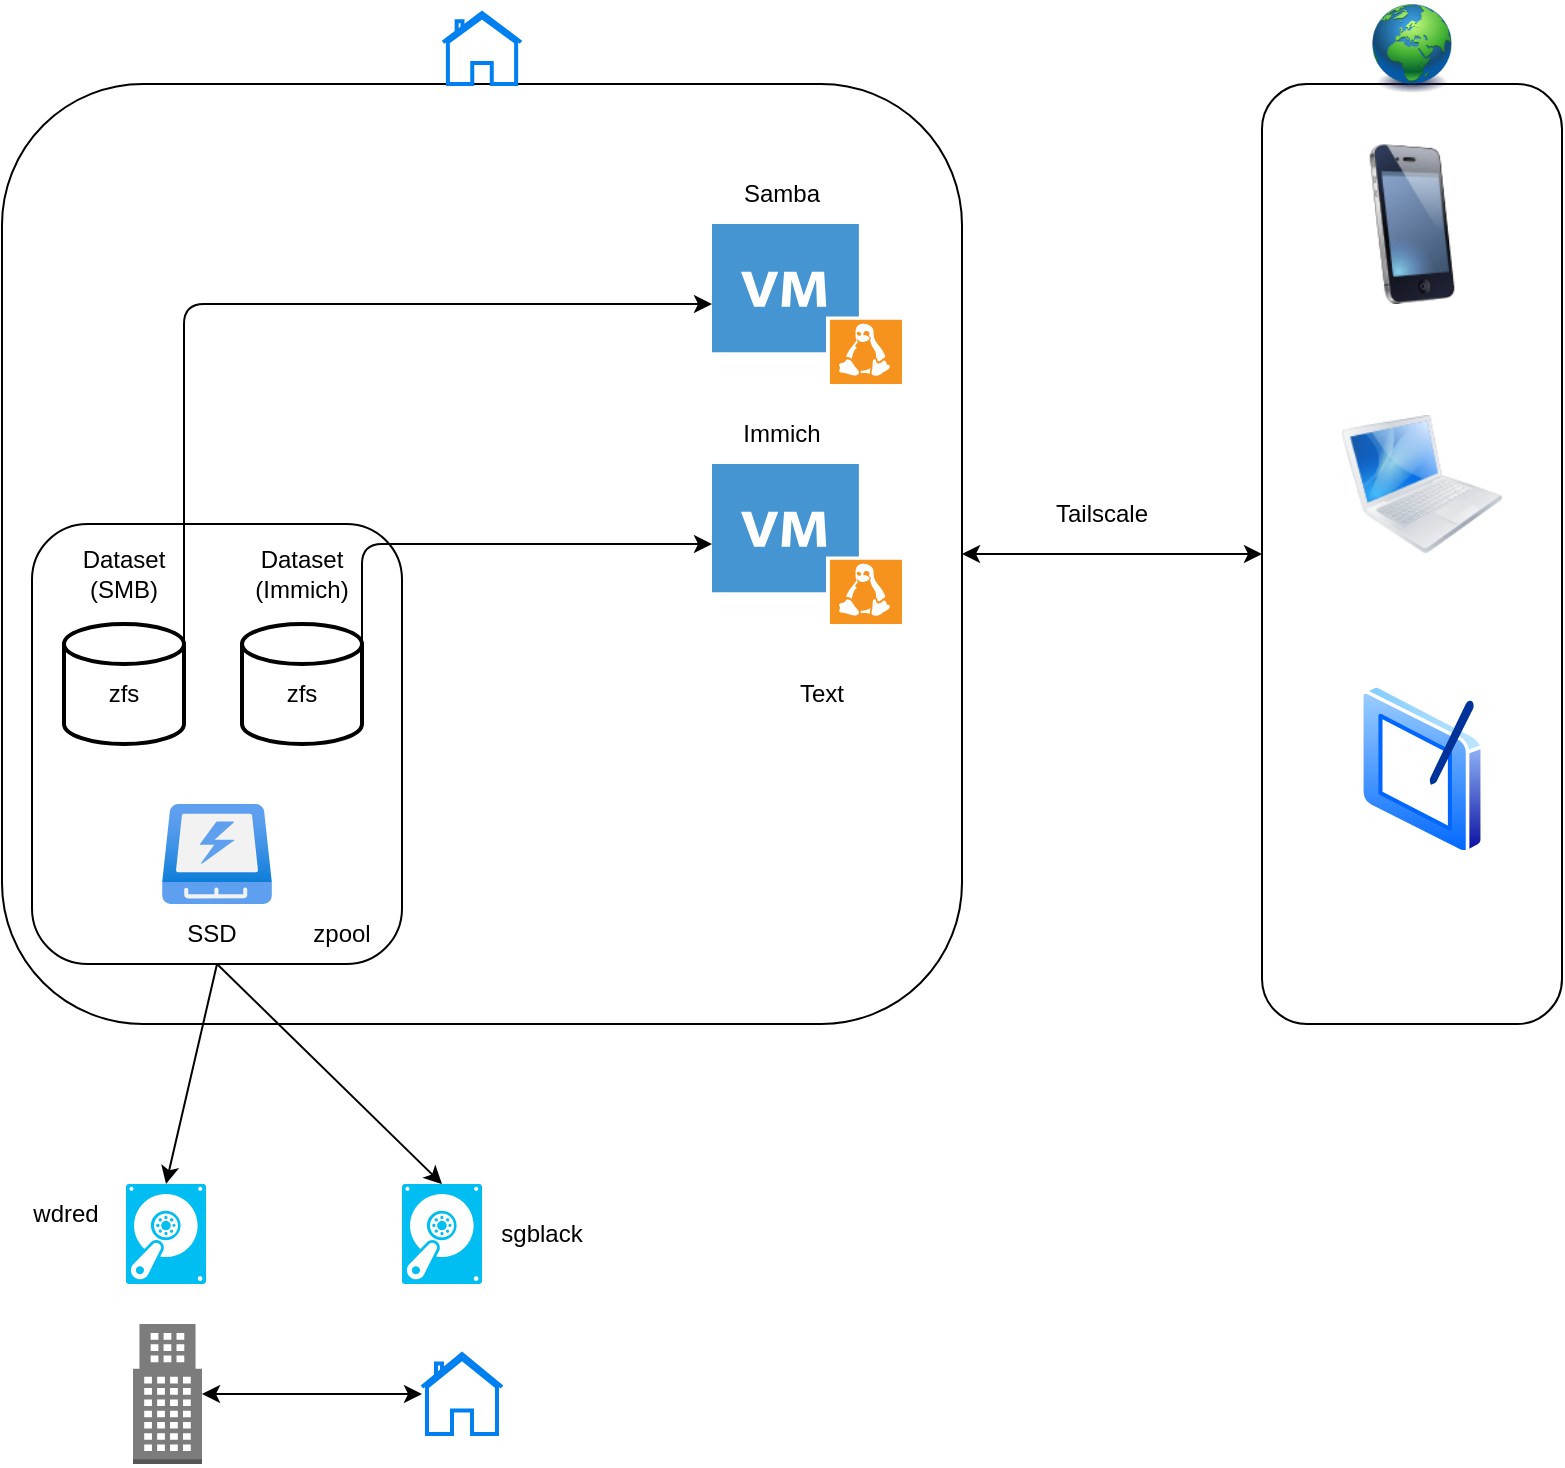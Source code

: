<mxfile>
    <diagram id="UHk2xnjYhgRBFFR_S6qz" name="Page-1">
        <mxGraphModel dx="872" dy="1895" grid="1" gridSize="10" guides="1" tooltips="1" connect="1" arrows="1" fold="1" page="1" pageScale="1" pageWidth="827" pageHeight="1169" math="0" shadow="0">
            <root>
                <mxCell id="0"/>
                <mxCell id="1" parent="0"/>
                <mxCell id="3" value="" style="shape=image;imageAspect=0;aspect=fixed;verticalLabelPosition=bottom;verticalAlign=top;image=https://external-content.duckduckgo.com/iu/?u=https%3A%2F%2Fimg.icons8.com%2Fcolor%2F452%2Fproxmox.png&amp;f=1&amp;nofb=1&amp;ipt=fd32f93c1a0a7fb2aea71751b80f649e61991e07e16dcbdf2c339c5d8e0adb43;" vertex="1" parent="1">
                    <mxGeometry x="50" y="50" width="82" height="82" as="geometry"/>
                </mxCell>
                <mxCell id="53" style="edgeStyle=none;html=1;entryX=0;entryY=0.5;entryDx=0;entryDy=0;startArrow=classic;startFill=1;" edge="1" parent="1" source="4" target="51">
                    <mxGeometry relative="1" as="geometry"/>
                </mxCell>
                <mxCell id="4" value="" style="rounded=1;whiteSpace=wrap;html=1;fillColor=none;" vertex="1" parent="1">
                    <mxGeometry x="30" y="40" width="480" height="470" as="geometry"/>
                </mxCell>
                <mxCell id="5" value="" style="image;aspect=fixed;html=1;points=[];align=center;fontSize=12;image=img/lib/azure2/general/SSD.svg;" vertex="1" parent="1">
                    <mxGeometry x="110" y="400" width="55" height="50" as="geometry"/>
                </mxCell>
                <mxCell id="8" value="" style="shadow=0;dashed=0;html=1;strokeColor=none;fillColor=#4495D1;labelPosition=center;verticalLabelPosition=bottom;verticalAlign=top;align=center;outlineConnect=0;shape=mxgraph.veeam.vm_linux;" vertex="1" parent="1">
                    <mxGeometry x="385" y="110" width="95" height="80" as="geometry"/>
                </mxCell>
                <mxCell id="9" value="" style="shadow=0;dashed=0;html=1;strokeColor=none;fillColor=#4495D1;labelPosition=center;verticalLabelPosition=bottom;verticalAlign=top;align=center;outlineConnect=0;shape=mxgraph.veeam.vm_linux;" vertex="1" parent="1">
                    <mxGeometry x="385" y="230" width="95" height="80" as="geometry"/>
                </mxCell>
                <mxCell id="29" style="edgeStyle=none;html=1;exitX=1;exitY=0.5;exitDx=0;exitDy=0;exitPerimeter=0;" edge="1" parent="1" source="11" target="8">
                    <mxGeometry relative="1" as="geometry">
                        <Array as="points">
                            <mxPoint x="121" y="150"/>
                        </Array>
                    </mxGeometry>
                </mxCell>
                <mxCell id="11" value="" style="strokeWidth=2;html=1;shape=mxgraph.flowchart.database;whiteSpace=wrap;" vertex="1" parent="1">
                    <mxGeometry x="61" y="310" width="60" height="60" as="geometry"/>
                </mxCell>
                <mxCell id="25" style="edgeStyle=none;html=1;exitX=1;exitY=0.5;exitDx=0;exitDy=0;exitPerimeter=0;" edge="1" parent="1" source="12" target="9">
                    <mxGeometry relative="1" as="geometry">
                        <Array as="points">
                            <mxPoint x="210" y="270"/>
                        </Array>
                    </mxGeometry>
                </mxCell>
                <mxCell id="12" value="" style="strokeWidth=2;html=1;shape=mxgraph.flowchart.database;whiteSpace=wrap;" vertex="1" parent="1">
                    <mxGeometry x="150" y="310" width="60" height="60" as="geometry"/>
                </mxCell>
                <mxCell id="13" value="SSD" style="text;strokeColor=none;align=center;fillColor=none;html=1;verticalAlign=middle;whiteSpace=wrap;rounded=0;" vertex="1" parent="1">
                    <mxGeometry x="105" y="450" width="60" height="30" as="geometry"/>
                </mxCell>
                <mxCell id="14" value="Dataset&lt;div&gt;(SMB)&lt;/div&gt;" style="text;strokeColor=none;align=center;fillColor=none;html=1;verticalAlign=middle;whiteSpace=wrap;rounded=0;" vertex="1" parent="1">
                    <mxGeometry x="61" y="270" width="60" height="30" as="geometry"/>
                </mxCell>
                <mxCell id="15" value="Dataset (Immich)" style="text;strokeColor=none;align=center;fillColor=none;html=1;verticalAlign=middle;whiteSpace=wrap;rounded=0;" vertex="1" parent="1">
                    <mxGeometry x="150" y="270" width="60" height="30" as="geometry"/>
                </mxCell>
                <mxCell id="30" value="" style="rounded=1;whiteSpace=wrap;html=1;fillColor=none;" vertex="1" parent="1">
                    <mxGeometry x="45" y="260" width="185" height="220" as="geometry"/>
                </mxCell>
                <mxCell id="31" value="Samba" style="text;strokeColor=none;align=center;fillColor=none;html=1;verticalAlign=middle;whiteSpace=wrap;rounded=0;" vertex="1" parent="1">
                    <mxGeometry x="390" y="80" width="60" height="30" as="geometry"/>
                </mxCell>
                <mxCell id="32" value="Immich" style="text;strokeColor=none;align=center;fillColor=none;html=1;verticalAlign=middle;whiteSpace=wrap;rounded=0;" vertex="1" parent="1">
                    <mxGeometry x="390" y="200" width="60" height="30" as="geometry"/>
                </mxCell>
                <mxCell id="34" value="" style="verticalLabelPosition=bottom;html=1;verticalAlign=top;align=center;strokeColor=none;fillColor=#00BEF2;shape=mxgraph.azure.vhd;pointerEvents=1;" vertex="1" parent="1">
                    <mxGeometry x="92" y="590" width="40" height="50" as="geometry"/>
                </mxCell>
                <mxCell id="35" value="" style="verticalLabelPosition=bottom;html=1;verticalAlign=top;align=center;strokeColor=none;fillColor=#00BEF2;shape=mxgraph.azure.vhd;pointerEvents=1;" vertex="1" parent="1">
                    <mxGeometry x="230" y="590" width="40" height="50" as="geometry"/>
                </mxCell>
                <mxCell id="36" value="sgblack" style="text;strokeColor=none;align=center;fillColor=none;html=1;verticalAlign=middle;whiteSpace=wrap;rounded=0;" vertex="1" parent="1">
                    <mxGeometry x="270" y="600" width="60" height="30" as="geometry"/>
                </mxCell>
                <mxCell id="37" value="wdred" style="text;strokeColor=none;align=center;fillColor=none;html=1;verticalAlign=middle;whiteSpace=wrap;rounded=0;" vertex="1" parent="1">
                    <mxGeometry x="32" y="590" width="60" height="30" as="geometry"/>
                </mxCell>
                <mxCell id="40" style="edgeStyle=none;html=1;exitX=0.5;exitY=1;exitDx=0;exitDy=0;entryX=0.5;entryY=0;entryDx=0;entryDy=0;entryPerimeter=0;" edge="1" parent="1" source="30" target="34">
                    <mxGeometry relative="1" as="geometry"/>
                </mxCell>
                <mxCell id="41" style="edgeStyle=none;html=1;exitX=0.5;exitY=1;exitDx=0;exitDy=0;entryX=0.5;entryY=0;entryDx=0;entryDy=0;entryPerimeter=0;" edge="1" parent="1" source="30" target="35">
                    <mxGeometry relative="1" as="geometry"/>
                </mxCell>
                <mxCell id="42" value="" style="html=1;verticalLabelPosition=bottom;align=center;labelBackgroundColor=#ffffff;verticalAlign=top;strokeWidth=2;strokeColor=#0080F0;shadow=0;dashed=0;shape=mxgraph.ios7.icons.home;" vertex="1" parent="1">
                    <mxGeometry x="250.5" y="4.5" width="39" height="35.5" as="geometry"/>
                </mxCell>
                <mxCell id="44" value="zfs" style="text;strokeColor=none;align=center;fillColor=none;html=1;verticalAlign=middle;whiteSpace=wrap;rounded=0;" vertex="1" parent="1">
                    <mxGeometry x="150" y="330" width="60" height="30" as="geometry"/>
                </mxCell>
                <mxCell id="46" value="zfs" style="text;strokeColor=none;align=center;fillColor=none;html=1;verticalAlign=middle;whiteSpace=wrap;rounded=0;" vertex="1" parent="1">
                    <mxGeometry x="61" y="330" width="60" height="30" as="geometry"/>
                </mxCell>
                <mxCell id="47" value="zpool" style="text;strokeColor=none;align=center;fillColor=none;html=1;verticalAlign=middle;whiteSpace=wrap;rounded=0;" vertex="1" parent="1">
                    <mxGeometry x="170" y="450" width="60" height="30" as="geometry"/>
                </mxCell>
                <mxCell id="48" value="" style="outlineConnect=0;dashed=0;verticalLabelPosition=bottom;verticalAlign=top;align=center;html=1;shape=mxgraph.aws3.office_building;fillColor=#7D7C7C;gradientColor=none;" vertex="1" parent="1">
                    <mxGeometry x="95.5" y="660" width="34.5" height="70" as="geometry"/>
                </mxCell>
                <mxCell id="49" value="" style="html=1;verticalLabelPosition=bottom;align=center;labelBackgroundColor=#ffffff;verticalAlign=top;strokeWidth=2;strokeColor=#0080F0;shadow=0;dashed=0;shape=mxgraph.ios7.icons.home;" vertex="1" parent="1">
                    <mxGeometry x="240" y="675" width="40" height="40" as="geometry"/>
                </mxCell>
                <mxCell id="50" style="edgeStyle=none;html=1;entryX=1;entryY=0.5;entryDx=0;entryDy=0;entryPerimeter=0;startArrow=classic;startFill=1;" edge="1" parent="1" source="49" target="48">
                    <mxGeometry relative="1" as="geometry"/>
                </mxCell>
                <mxCell id="51" value="" style="rounded=1;whiteSpace=wrap;html=1;fillColor=none;" vertex="1" parent="1">
                    <mxGeometry x="660" y="40" width="150" height="470" as="geometry"/>
                </mxCell>
                <mxCell id="52" value="" style="image;html=1;image=img/lib/clip_art/general/Earth_globe_128x128.png" vertex="1" parent="1">
                    <mxGeometry x="715" y="-1.37" width="40" height="47.25" as="geometry"/>
                </mxCell>
                <mxCell id="54" value="Text" style="text;strokeColor=none;align=center;fillColor=none;html=1;verticalAlign=middle;whiteSpace=wrap;rounded=0;" vertex="1" parent="1">
                    <mxGeometry x="410" y="330" width="60" height="30" as="geometry"/>
                </mxCell>
                <mxCell id="56" value="" style="image;html=1;image=img/lib/clip_art/telecommunication/iPhone_128x128.png" vertex="1" parent="1">
                    <mxGeometry x="695" y="70" width="80" height="80" as="geometry"/>
                </mxCell>
                <mxCell id="57" value="" style="image;html=1;image=img/lib/clip_art/computers/MacBook_128x128.png" vertex="1" parent="1">
                    <mxGeometry x="700" y="200" width="80" height="80" as="geometry"/>
                </mxCell>
                <mxCell id="58" value="" style="image;aspect=fixed;perimeter=ellipsePerimeter;html=1;align=center;shadow=0;dashed=0;spacingTop=3;image=img/lib/active_directory/tablet_pc.svg;" vertex="1" parent="1">
                    <mxGeometry x="708.98" y="340" width="62.05" height="85" as="geometry"/>
                </mxCell>
                <mxCell id="59" value="Tailscale" style="text;strokeColor=none;align=center;fillColor=none;html=1;verticalAlign=middle;whiteSpace=wrap;rounded=0;" vertex="1" parent="1">
                    <mxGeometry x="550" y="240" width="60" height="30" as="geometry"/>
                </mxCell>
            </root>
        </mxGraphModel>
    </diagram>
</mxfile>